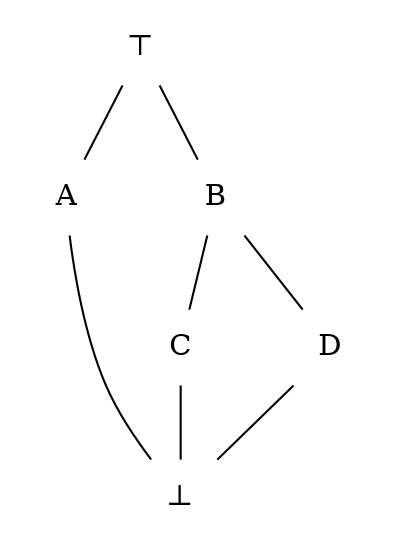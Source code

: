graph TypeHierarchy {
	margin=0.01;
	height=1;

	node [shape=plaintext];

	t -- A -- b;
	t -- B;
	B -- C -- b;
	B -- D -- b;

	t [label="⊤"];
	b [label="⊥"];
}
